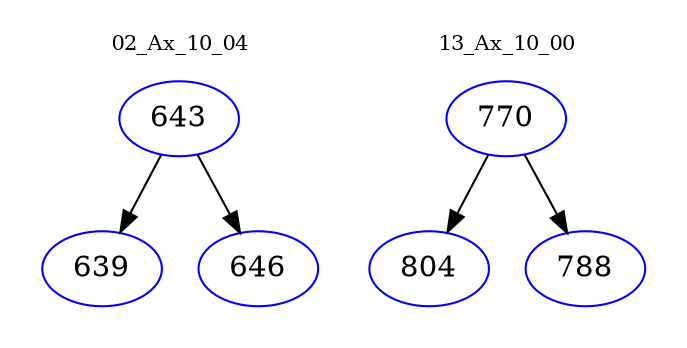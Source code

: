 digraph{
subgraph cluster_0 {
color = white
label = "02_Ax_10_04";
fontsize=10;
T0_643 [label="643", color="blue"]
T0_643 -> T0_639 [color="black"]
T0_639 [label="639", color="blue"]
T0_643 -> T0_646 [color="black"]
T0_646 [label="646", color="blue"]
}
subgraph cluster_1 {
color = white
label = "13_Ax_10_00";
fontsize=10;
T1_770 [label="770", color="blue"]
T1_770 -> T1_804 [color="black"]
T1_804 [label="804", color="blue"]
T1_770 -> T1_788 [color="black"]
T1_788 [label="788", color="blue"]
}
}
